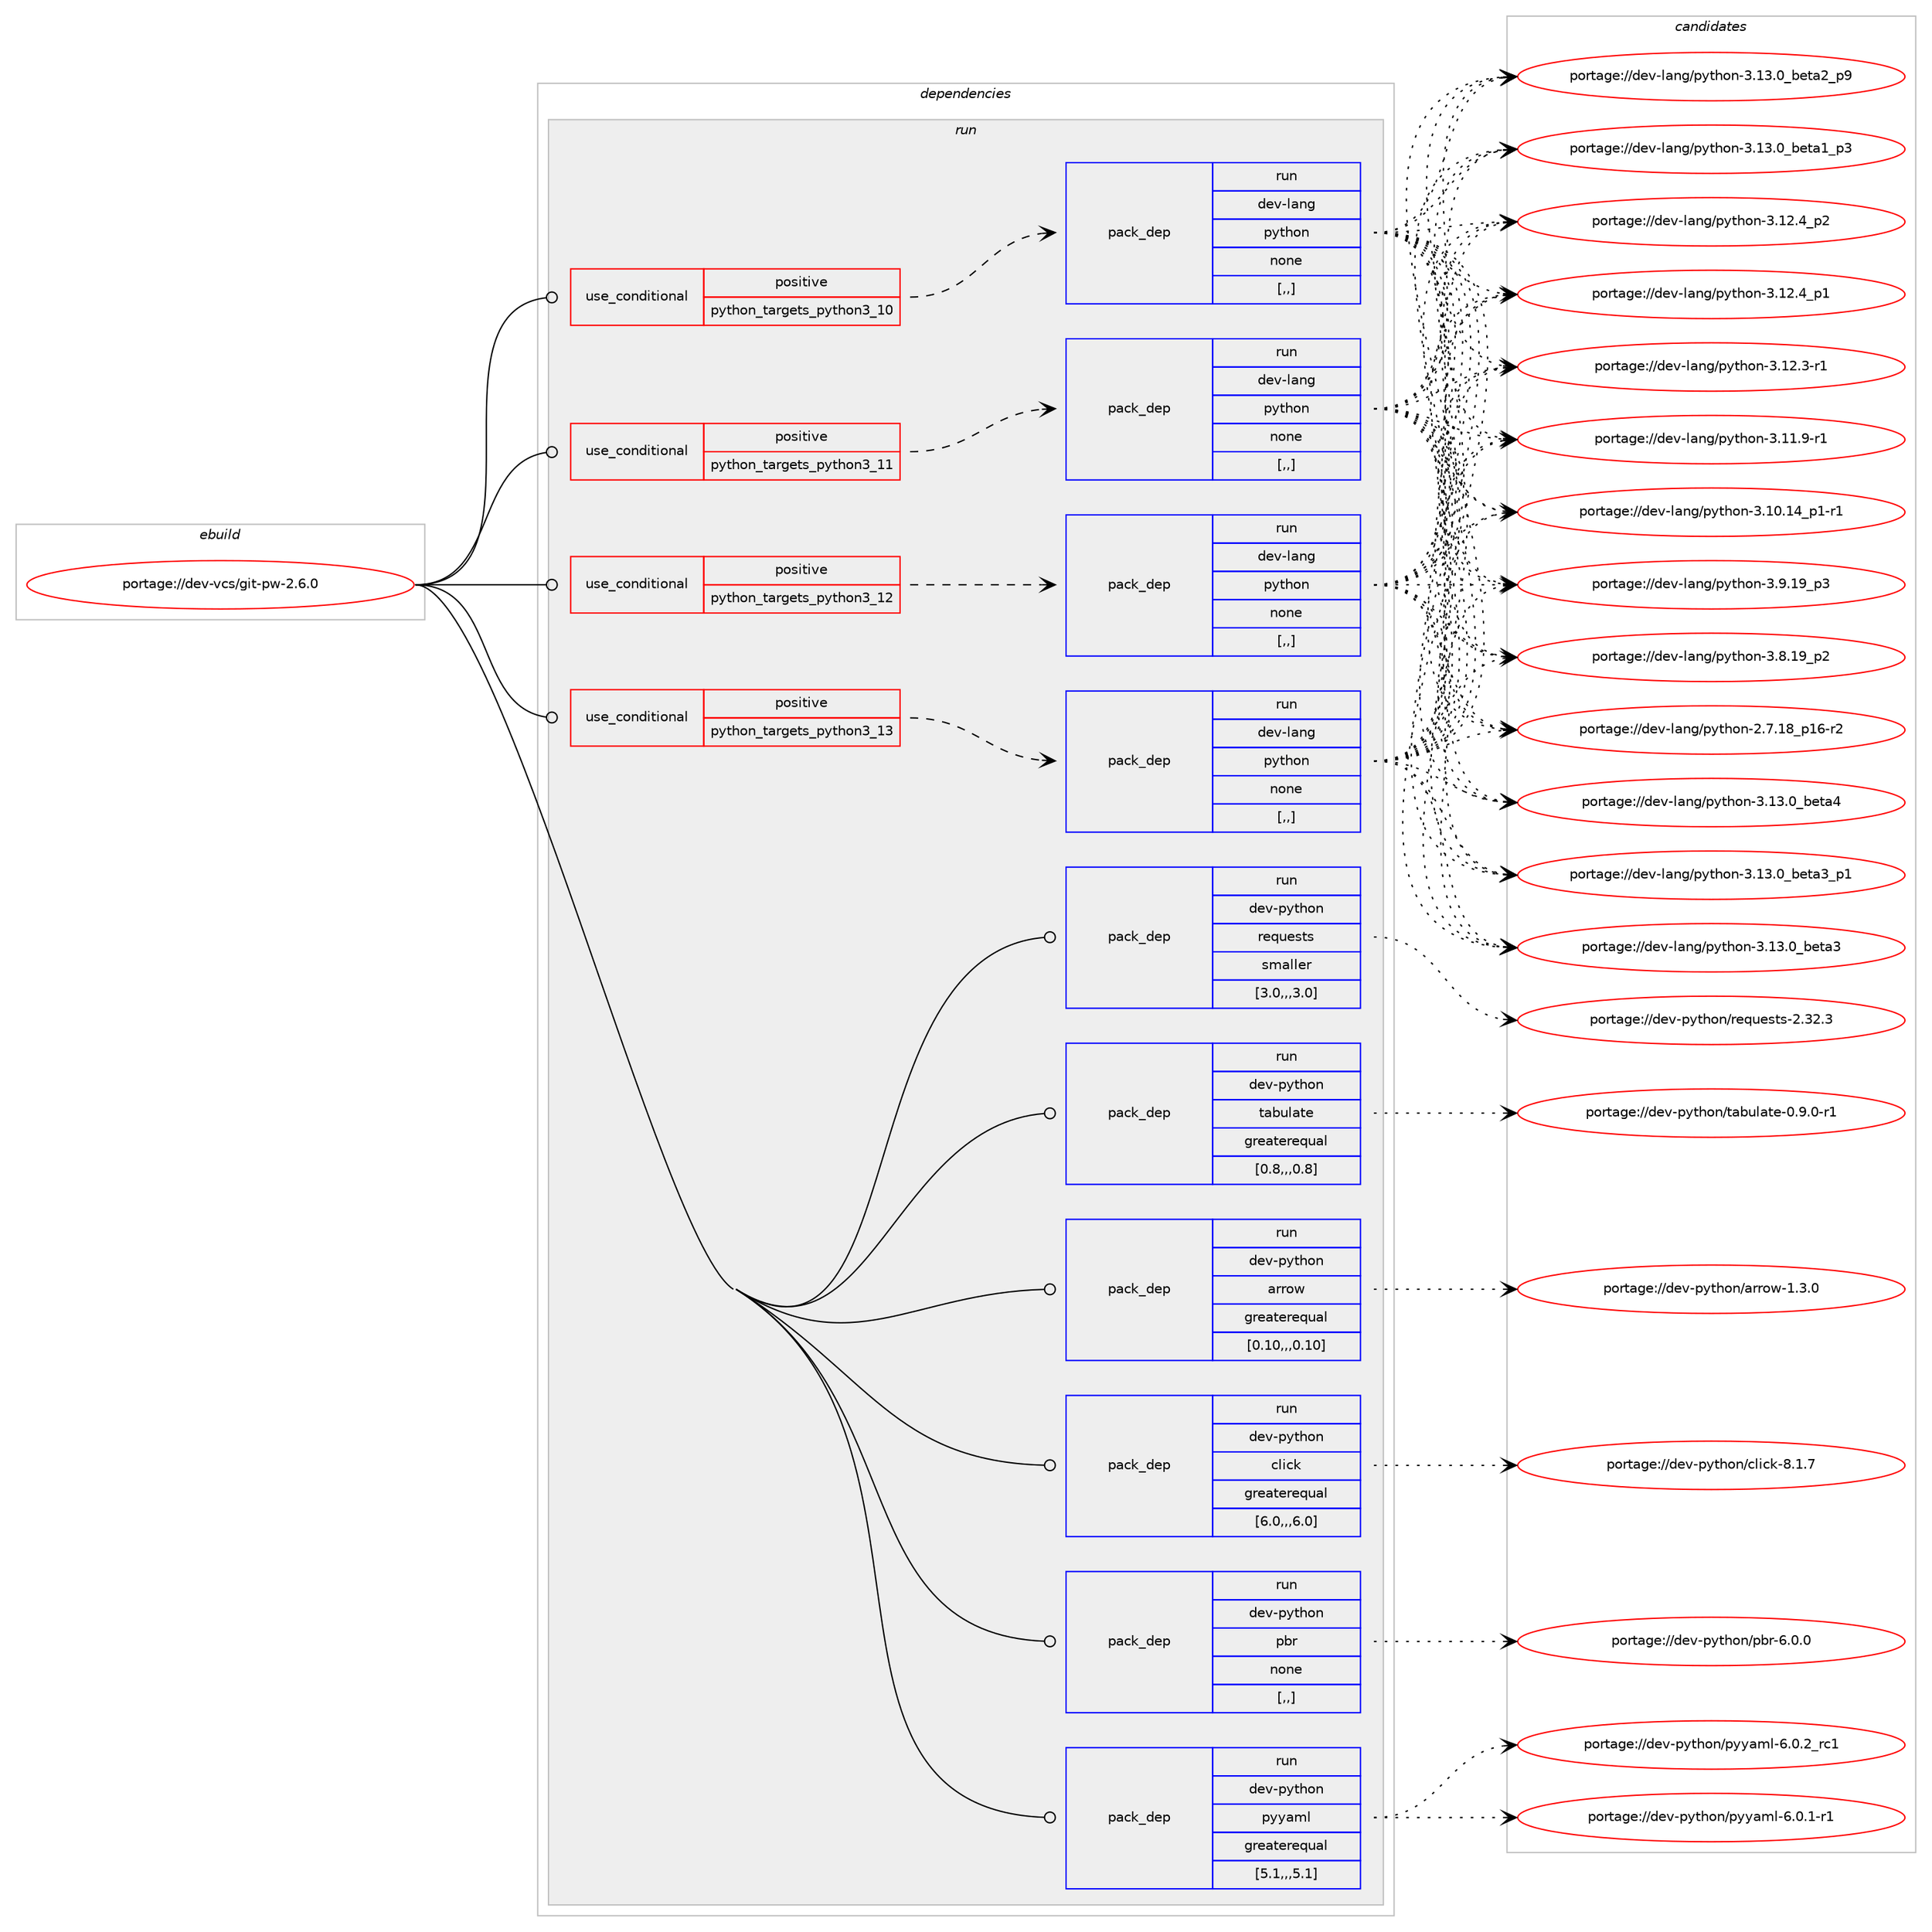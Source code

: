 digraph prolog {

# *************
# Graph options
# *************

newrank=true;
concentrate=true;
compound=true;
graph [rankdir=LR,fontname=Helvetica,fontsize=10,ranksep=1.5];#, ranksep=2.5, nodesep=0.2];
edge  [arrowhead=vee];
node  [fontname=Helvetica,fontsize=10];

# **********
# The ebuild
# **********

subgraph cluster_leftcol {
color=gray;
label=<<i>ebuild</i>>;
id [label="portage://dev-vcs/git-pw-2.6.0", color=red, width=4, href="../dev-vcs/git-pw-2.6.0.svg"];
}

# ****************
# The dependencies
# ****************

subgraph cluster_midcol {
color=gray;
label=<<i>dependencies</i>>;
subgraph cluster_compile {
fillcolor="#eeeeee";
style=filled;
label=<<i>compile</i>>;
}
subgraph cluster_compileandrun {
fillcolor="#eeeeee";
style=filled;
label=<<i>compile and run</i>>;
}
subgraph cluster_run {
fillcolor="#eeeeee";
style=filled;
label=<<i>run</i>>;
subgraph cond62519 {
dependency222319 [label=<<TABLE BORDER="0" CELLBORDER="1" CELLSPACING="0" CELLPADDING="4"><TR><TD ROWSPAN="3" CELLPADDING="10">use_conditional</TD></TR><TR><TD>positive</TD></TR><TR><TD>python_targets_python3_10</TD></TR></TABLE>>, shape=none, color=red];
subgraph pack158337 {
dependency222320 [label=<<TABLE BORDER="0" CELLBORDER="1" CELLSPACING="0" CELLPADDING="4" WIDTH="220"><TR><TD ROWSPAN="6" CELLPADDING="30">pack_dep</TD></TR><TR><TD WIDTH="110">run</TD></TR><TR><TD>dev-lang</TD></TR><TR><TD>python</TD></TR><TR><TD>none</TD></TR><TR><TD>[,,]</TD></TR></TABLE>>, shape=none, color=blue];
}
dependency222319:e -> dependency222320:w [weight=20,style="dashed",arrowhead="vee"];
}
id:e -> dependency222319:w [weight=20,style="solid",arrowhead="odot"];
subgraph cond62520 {
dependency222321 [label=<<TABLE BORDER="0" CELLBORDER="1" CELLSPACING="0" CELLPADDING="4"><TR><TD ROWSPAN="3" CELLPADDING="10">use_conditional</TD></TR><TR><TD>positive</TD></TR><TR><TD>python_targets_python3_11</TD></TR></TABLE>>, shape=none, color=red];
subgraph pack158338 {
dependency222322 [label=<<TABLE BORDER="0" CELLBORDER="1" CELLSPACING="0" CELLPADDING="4" WIDTH="220"><TR><TD ROWSPAN="6" CELLPADDING="30">pack_dep</TD></TR><TR><TD WIDTH="110">run</TD></TR><TR><TD>dev-lang</TD></TR><TR><TD>python</TD></TR><TR><TD>none</TD></TR><TR><TD>[,,]</TD></TR></TABLE>>, shape=none, color=blue];
}
dependency222321:e -> dependency222322:w [weight=20,style="dashed",arrowhead="vee"];
}
id:e -> dependency222321:w [weight=20,style="solid",arrowhead="odot"];
subgraph cond62521 {
dependency222323 [label=<<TABLE BORDER="0" CELLBORDER="1" CELLSPACING="0" CELLPADDING="4"><TR><TD ROWSPAN="3" CELLPADDING="10">use_conditional</TD></TR><TR><TD>positive</TD></TR><TR><TD>python_targets_python3_12</TD></TR></TABLE>>, shape=none, color=red];
subgraph pack158339 {
dependency222324 [label=<<TABLE BORDER="0" CELLBORDER="1" CELLSPACING="0" CELLPADDING="4" WIDTH="220"><TR><TD ROWSPAN="6" CELLPADDING="30">pack_dep</TD></TR><TR><TD WIDTH="110">run</TD></TR><TR><TD>dev-lang</TD></TR><TR><TD>python</TD></TR><TR><TD>none</TD></TR><TR><TD>[,,]</TD></TR></TABLE>>, shape=none, color=blue];
}
dependency222323:e -> dependency222324:w [weight=20,style="dashed",arrowhead="vee"];
}
id:e -> dependency222323:w [weight=20,style="solid",arrowhead="odot"];
subgraph cond62522 {
dependency222325 [label=<<TABLE BORDER="0" CELLBORDER="1" CELLSPACING="0" CELLPADDING="4"><TR><TD ROWSPAN="3" CELLPADDING="10">use_conditional</TD></TR><TR><TD>positive</TD></TR><TR><TD>python_targets_python3_13</TD></TR></TABLE>>, shape=none, color=red];
subgraph pack158340 {
dependency222326 [label=<<TABLE BORDER="0" CELLBORDER="1" CELLSPACING="0" CELLPADDING="4" WIDTH="220"><TR><TD ROWSPAN="6" CELLPADDING="30">pack_dep</TD></TR><TR><TD WIDTH="110">run</TD></TR><TR><TD>dev-lang</TD></TR><TR><TD>python</TD></TR><TR><TD>none</TD></TR><TR><TD>[,,]</TD></TR></TABLE>>, shape=none, color=blue];
}
dependency222325:e -> dependency222326:w [weight=20,style="dashed",arrowhead="vee"];
}
id:e -> dependency222325:w [weight=20,style="solid",arrowhead="odot"];
subgraph pack158341 {
dependency222327 [label=<<TABLE BORDER="0" CELLBORDER="1" CELLSPACING="0" CELLPADDING="4" WIDTH="220"><TR><TD ROWSPAN="6" CELLPADDING="30">pack_dep</TD></TR><TR><TD WIDTH="110">run</TD></TR><TR><TD>dev-python</TD></TR><TR><TD>arrow</TD></TR><TR><TD>greaterequal</TD></TR><TR><TD>[0.10,,,0.10]</TD></TR></TABLE>>, shape=none, color=blue];
}
id:e -> dependency222327:w [weight=20,style="solid",arrowhead="odot"];
subgraph pack158342 {
dependency222328 [label=<<TABLE BORDER="0" CELLBORDER="1" CELLSPACING="0" CELLPADDING="4" WIDTH="220"><TR><TD ROWSPAN="6" CELLPADDING="30">pack_dep</TD></TR><TR><TD WIDTH="110">run</TD></TR><TR><TD>dev-python</TD></TR><TR><TD>click</TD></TR><TR><TD>greaterequal</TD></TR><TR><TD>[6.0,,,6.0]</TD></TR></TABLE>>, shape=none, color=blue];
}
id:e -> dependency222328:w [weight=20,style="solid",arrowhead="odot"];
subgraph pack158343 {
dependency222329 [label=<<TABLE BORDER="0" CELLBORDER="1" CELLSPACING="0" CELLPADDING="4" WIDTH="220"><TR><TD ROWSPAN="6" CELLPADDING="30">pack_dep</TD></TR><TR><TD WIDTH="110">run</TD></TR><TR><TD>dev-python</TD></TR><TR><TD>pbr</TD></TR><TR><TD>none</TD></TR><TR><TD>[,,]</TD></TR></TABLE>>, shape=none, color=blue];
}
id:e -> dependency222329:w [weight=20,style="solid",arrowhead="odot"];
subgraph pack158344 {
dependency222330 [label=<<TABLE BORDER="0" CELLBORDER="1" CELLSPACING="0" CELLPADDING="4" WIDTH="220"><TR><TD ROWSPAN="6" CELLPADDING="30">pack_dep</TD></TR><TR><TD WIDTH="110">run</TD></TR><TR><TD>dev-python</TD></TR><TR><TD>pyyaml</TD></TR><TR><TD>greaterequal</TD></TR><TR><TD>[5.1,,,5.1]</TD></TR></TABLE>>, shape=none, color=blue];
}
id:e -> dependency222330:w [weight=20,style="solid",arrowhead="odot"];
subgraph pack158345 {
dependency222331 [label=<<TABLE BORDER="0" CELLBORDER="1" CELLSPACING="0" CELLPADDING="4" WIDTH="220"><TR><TD ROWSPAN="6" CELLPADDING="30">pack_dep</TD></TR><TR><TD WIDTH="110">run</TD></TR><TR><TD>dev-python</TD></TR><TR><TD>requests</TD></TR><TR><TD>smaller</TD></TR><TR><TD>[3.0,,,3.0]</TD></TR></TABLE>>, shape=none, color=blue];
}
id:e -> dependency222331:w [weight=20,style="solid",arrowhead="odot"];
subgraph pack158346 {
dependency222332 [label=<<TABLE BORDER="0" CELLBORDER="1" CELLSPACING="0" CELLPADDING="4" WIDTH="220"><TR><TD ROWSPAN="6" CELLPADDING="30">pack_dep</TD></TR><TR><TD WIDTH="110">run</TD></TR><TR><TD>dev-python</TD></TR><TR><TD>tabulate</TD></TR><TR><TD>greaterequal</TD></TR><TR><TD>[0.8,,,0.8]</TD></TR></TABLE>>, shape=none, color=blue];
}
id:e -> dependency222332:w [weight=20,style="solid",arrowhead="odot"];
}
}

# **************
# The candidates
# **************

subgraph cluster_choices {
rank=same;
color=gray;
label=<<i>candidates</i>>;

subgraph choice158337 {
color=black;
nodesep=1;
choice1001011184510897110103471121211161041111104551464951464895981011169752 [label="portage://dev-lang/python-3.13.0_beta4", color=red, width=4,href="../dev-lang/python-3.13.0_beta4.svg"];
choice10010111845108971101034711212111610411111045514649514648959810111697519511249 [label="portage://dev-lang/python-3.13.0_beta3_p1", color=red, width=4,href="../dev-lang/python-3.13.0_beta3_p1.svg"];
choice1001011184510897110103471121211161041111104551464951464895981011169751 [label="portage://dev-lang/python-3.13.0_beta3", color=red, width=4,href="../dev-lang/python-3.13.0_beta3.svg"];
choice10010111845108971101034711212111610411111045514649514648959810111697509511257 [label="portage://dev-lang/python-3.13.0_beta2_p9", color=red, width=4,href="../dev-lang/python-3.13.0_beta2_p9.svg"];
choice10010111845108971101034711212111610411111045514649514648959810111697499511251 [label="portage://dev-lang/python-3.13.0_beta1_p3", color=red, width=4,href="../dev-lang/python-3.13.0_beta1_p3.svg"];
choice100101118451089711010347112121116104111110455146495046529511250 [label="portage://dev-lang/python-3.12.4_p2", color=red, width=4,href="../dev-lang/python-3.12.4_p2.svg"];
choice100101118451089711010347112121116104111110455146495046529511249 [label="portage://dev-lang/python-3.12.4_p1", color=red, width=4,href="../dev-lang/python-3.12.4_p1.svg"];
choice100101118451089711010347112121116104111110455146495046514511449 [label="portage://dev-lang/python-3.12.3-r1", color=red, width=4,href="../dev-lang/python-3.12.3-r1.svg"];
choice100101118451089711010347112121116104111110455146494946574511449 [label="portage://dev-lang/python-3.11.9-r1", color=red, width=4,href="../dev-lang/python-3.11.9-r1.svg"];
choice100101118451089711010347112121116104111110455146494846495295112494511449 [label="portage://dev-lang/python-3.10.14_p1-r1", color=red, width=4,href="../dev-lang/python-3.10.14_p1-r1.svg"];
choice100101118451089711010347112121116104111110455146574649579511251 [label="portage://dev-lang/python-3.9.19_p3", color=red, width=4,href="../dev-lang/python-3.9.19_p3.svg"];
choice100101118451089711010347112121116104111110455146564649579511250 [label="portage://dev-lang/python-3.8.19_p2", color=red, width=4,href="../dev-lang/python-3.8.19_p2.svg"];
choice100101118451089711010347112121116104111110455046554649569511249544511450 [label="portage://dev-lang/python-2.7.18_p16-r2", color=red, width=4,href="../dev-lang/python-2.7.18_p16-r2.svg"];
dependency222320:e -> choice1001011184510897110103471121211161041111104551464951464895981011169752:w [style=dotted,weight="100"];
dependency222320:e -> choice10010111845108971101034711212111610411111045514649514648959810111697519511249:w [style=dotted,weight="100"];
dependency222320:e -> choice1001011184510897110103471121211161041111104551464951464895981011169751:w [style=dotted,weight="100"];
dependency222320:e -> choice10010111845108971101034711212111610411111045514649514648959810111697509511257:w [style=dotted,weight="100"];
dependency222320:e -> choice10010111845108971101034711212111610411111045514649514648959810111697499511251:w [style=dotted,weight="100"];
dependency222320:e -> choice100101118451089711010347112121116104111110455146495046529511250:w [style=dotted,weight="100"];
dependency222320:e -> choice100101118451089711010347112121116104111110455146495046529511249:w [style=dotted,weight="100"];
dependency222320:e -> choice100101118451089711010347112121116104111110455146495046514511449:w [style=dotted,weight="100"];
dependency222320:e -> choice100101118451089711010347112121116104111110455146494946574511449:w [style=dotted,weight="100"];
dependency222320:e -> choice100101118451089711010347112121116104111110455146494846495295112494511449:w [style=dotted,weight="100"];
dependency222320:e -> choice100101118451089711010347112121116104111110455146574649579511251:w [style=dotted,weight="100"];
dependency222320:e -> choice100101118451089711010347112121116104111110455146564649579511250:w [style=dotted,weight="100"];
dependency222320:e -> choice100101118451089711010347112121116104111110455046554649569511249544511450:w [style=dotted,weight="100"];
}
subgraph choice158338 {
color=black;
nodesep=1;
choice1001011184510897110103471121211161041111104551464951464895981011169752 [label="portage://dev-lang/python-3.13.0_beta4", color=red, width=4,href="../dev-lang/python-3.13.0_beta4.svg"];
choice10010111845108971101034711212111610411111045514649514648959810111697519511249 [label="portage://dev-lang/python-3.13.0_beta3_p1", color=red, width=4,href="../dev-lang/python-3.13.0_beta3_p1.svg"];
choice1001011184510897110103471121211161041111104551464951464895981011169751 [label="portage://dev-lang/python-3.13.0_beta3", color=red, width=4,href="../dev-lang/python-3.13.0_beta3.svg"];
choice10010111845108971101034711212111610411111045514649514648959810111697509511257 [label="portage://dev-lang/python-3.13.0_beta2_p9", color=red, width=4,href="../dev-lang/python-3.13.0_beta2_p9.svg"];
choice10010111845108971101034711212111610411111045514649514648959810111697499511251 [label="portage://dev-lang/python-3.13.0_beta1_p3", color=red, width=4,href="../dev-lang/python-3.13.0_beta1_p3.svg"];
choice100101118451089711010347112121116104111110455146495046529511250 [label="portage://dev-lang/python-3.12.4_p2", color=red, width=4,href="../dev-lang/python-3.12.4_p2.svg"];
choice100101118451089711010347112121116104111110455146495046529511249 [label="portage://dev-lang/python-3.12.4_p1", color=red, width=4,href="../dev-lang/python-3.12.4_p1.svg"];
choice100101118451089711010347112121116104111110455146495046514511449 [label="portage://dev-lang/python-3.12.3-r1", color=red, width=4,href="../dev-lang/python-3.12.3-r1.svg"];
choice100101118451089711010347112121116104111110455146494946574511449 [label="portage://dev-lang/python-3.11.9-r1", color=red, width=4,href="../dev-lang/python-3.11.9-r1.svg"];
choice100101118451089711010347112121116104111110455146494846495295112494511449 [label="portage://dev-lang/python-3.10.14_p1-r1", color=red, width=4,href="../dev-lang/python-3.10.14_p1-r1.svg"];
choice100101118451089711010347112121116104111110455146574649579511251 [label="portage://dev-lang/python-3.9.19_p3", color=red, width=4,href="../dev-lang/python-3.9.19_p3.svg"];
choice100101118451089711010347112121116104111110455146564649579511250 [label="portage://dev-lang/python-3.8.19_p2", color=red, width=4,href="../dev-lang/python-3.8.19_p2.svg"];
choice100101118451089711010347112121116104111110455046554649569511249544511450 [label="portage://dev-lang/python-2.7.18_p16-r2", color=red, width=4,href="../dev-lang/python-2.7.18_p16-r2.svg"];
dependency222322:e -> choice1001011184510897110103471121211161041111104551464951464895981011169752:w [style=dotted,weight="100"];
dependency222322:e -> choice10010111845108971101034711212111610411111045514649514648959810111697519511249:w [style=dotted,weight="100"];
dependency222322:e -> choice1001011184510897110103471121211161041111104551464951464895981011169751:w [style=dotted,weight="100"];
dependency222322:e -> choice10010111845108971101034711212111610411111045514649514648959810111697509511257:w [style=dotted,weight="100"];
dependency222322:e -> choice10010111845108971101034711212111610411111045514649514648959810111697499511251:w [style=dotted,weight="100"];
dependency222322:e -> choice100101118451089711010347112121116104111110455146495046529511250:w [style=dotted,weight="100"];
dependency222322:e -> choice100101118451089711010347112121116104111110455146495046529511249:w [style=dotted,weight="100"];
dependency222322:e -> choice100101118451089711010347112121116104111110455146495046514511449:w [style=dotted,weight="100"];
dependency222322:e -> choice100101118451089711010347112121116104111110455146494946574511449:w [style=dotted,weight="100"];
dependency222322:e -> choice100101118451089711010347112121116104111110455146494846495295112494511449:w [style=dotted,weight="100"];
dependency222322:e -> choice100101118451089711010347112121116104111110455146574649579511251:w [style=dotted,weight="100"];
dependency222322:e -> choice100101118451089711010347112121116104111110455146564649579511250:w [style=dotted,weight="100"];
dependency222322:e -> choice100101118451089711010347112121116104111110455046554649569511249544511450:w [style=dotted,weight="100"];
}
subgraph choice158339 {
color=black;
nodesep=1;
choice1001011184510897110103471121211161041111104551464951464895981011169752 [label="portage://dev-lang/python-3.13.0_beta4", color=red, width=4,href="../dev-lang/python-3.13.0_beta4.svg"];
choice10010111845108971101034711212111610411111045514649514648959810111697519511249 [label="portage://dev-lang/python-3.13.0_beta3_p1", color=red, width=4,href="../dev-lang/python-3.13.0_beta3_p1.svg"];
choice1001011184510897110103471121211161041111104551464951464895981011169751 [label="portage://dev-lang/python-3.13.0_beta3", color=red, width=4,href="../dev-lang/python-3.13.0_beta3.svg"];
choice10010111845108971101034711212111610411111045514649514648959810111697509511257 [label="portage://dev-lang/python-3.13.0_beta2_p9", color=red, width=4,href="../dev-lang/python-3.13.0_beta2_p9.svg"];
choice10010111845108971101034711212111610411111045514649514648959810111697499511251 [label="portage://dev-lang/python-3.13.0_beta1_p3", color=red, width=4,href="../dev-lang/python-3.13.0_beta1_p3.svg"];
choice100101118451089711010347112121116104111110455146495046529511250 [label="portage://dev-lang/python-3.12.4_p2", color=red, width=4,href="../dev-lang/python-3.12.4_p2.svg"];
choice100101118451089711010347112121116104111110455146495046529511249 [label="portage://dev-lang/python-3.12.4_p1", color=red, width=4,href="../dev-lang/python-3.12.4_p1.svg"];
choice100101118451089711010347112121116104111110455146495046514511449 [label="portage://dev-lang/python-3.12.3-r1", color=red, width=4,href="../dev-lang/python-3.12.3-r1.svg"];
choice100101118451089711010347112121116104111110455146494946574511449 [label="portage://dev-lang/python-3.11.9-r1", color=red, width=4,href="../dev-lang/python-3.11.9-r1.svg"];
choice100101118451089711010347112121116104111110455146494846495295112494511449 [label="portage://dev-lang/python-3.10.14_p1-r1", color=red, width=4,href="../dev-lang/python-3.10.14_p1-r1.svg"];
choice100101118451089711010347112121116104111110455146574649579511251 [label="portage://dev-lang/python-3.9.19_p3", color=red, width=4,href="../dev-lang/python-3.9.19_p3.svg"];
choice100101118451089711010347112121116104111110455146564649579511250 [label="portage://dev-lang/python-3.8.19_p2", color=red, width=4,href="../dev-lang/python-3.8.19_p2.svg"];
choice100101118451089711010347112121116104111110455046554649569511249544511450 [label="portage://dev-lang/python-2.7.18_p16-r2", color=red, width=4,href="../dev-lang/python-2.7.18_p16-r2.svg"];
dependency222324:e -> choice1001011184510897110103471121211161041111104551464951464895981011169752:w [style=dotted,weight="100"];
dependency222324:e -> choice10010111845108971101034711212111610411111045514649514648959810111697519511249:w [style=dotted,weight="100"];
dependency222324:e -> choice1001011184510897110103471121211161041111104551464951464895981011169751:w [style=dotted,weight="100"];
dependency222324:e -> choice10010111845108971101034711212111610411111045514649514648959810111697509511257:w [style=dotted,weight="100"];
dependency222324:e -> choice10010111845108971101034711212111610411111045514649514648959810111697499511251:w [style=dotted,weight="100"];
dependency222324:e -> choice100101118451089711010347112121116104111110455146495046529511250:w [style=dotted,weight="100"];
dependency222324:e -> choice100101118451089711010347112121116104111110455146495046529511249:w [style=dotted,weight="100"];
dependency222324:e -> choice100101118451089711010347112121116104111110455146495046514511449:w [style=dotted,weight="100"];
dependency222324:e -> choice100101118451089711010347112121116104111110455146494946574511449:w [style=dotted,weight="100"];
dependency222324:e -> choice100101118451089711010347112121116104111110455146494846495295112494511449:w [style=dotted,weight="100"];
dependency222324:e -> choice100101118451089711010347112121116104111110455146574649579511251:w [style=dotted,weight="100"];
dependency222324:e -> choice100101118451089711010347112121116104111110455146564649579511250:w [style=dotted,weight="100"];
dependency222324:e -> choice100101118451089711010347112121116104111110455046554649569511249544511450:w [style=dotted,weight="100"];
}
subgraph choice158340 {
color=black;
nodesep=1;
choice1001011184510897110103471121211161041111104551464951464895981011169752 [label="portage://dev-lang/python-3.13.0_beta4", color=red, width=4,href="../dev-lang/python-3.13.0_beta4.svg"];
choice10010111845108971101034711212111610411111045514649514648959810111697519511249 [label="portage://dev-lang/python-3.13.0_beta3_p1", color=red, width=4,href="../dev-lang/python-3.13.0_beta3_p1.svg"];
choice1001011184510897110103471121211161041111104551464951464895981011169751 [label="portage://dev-lang/python-3.13.0_beta3", color=red, width=4,href="../dev-lang/python-3.13.0_beta3.svg"];
choice10010111845108971101034711212111610411111045514649514648959810111697509511257 [label="portage://dev-lang/python-3.13.0_beta2_p9", color=red, width=4,href="../dev-lang/python-3.13.0_beta2_p9.svg"];
choice10010111845108971101034711212111610411111045514649514648959810111697499511251 [label="portage://dev-lang/python-3.13.0_beta1_p3", color=red, width=4,href="../dev-lang/python-3.13.0_beta1_p3.svg"];
choice100101118451089711010347112121116104111110455146495046529511250 [label="portage://dev-lang/python-3.12.4_p2", color=red, width=4,href="../dev-lang/python-3.12.4_p2.svg"];
choice100101118451089711010347112121116104111110455146495046529511249 [label="portage://dev-lang/python-3.12.4_p1", color=red, width=4,href="../dev-lang/python-3.12.4_p1.svg"];
choice100101118451089711010347112121116104111110455146495046514511449 [label="portage://dev-lang/python-3.12.3-r1", color=red, width=4,href="../dev-lang/python-3.12.3-r1.svg"];
choice100101118451089711010347112121116104111110455146494946574511449 [label="portage://dev-lang/python-3.11.9-r1", color=red, width=4,href="../dev-lang/python-3.11.9-r1.svg"];
choice100101118451089711010347112121116104111110455146494846495295112494511449 [label="portage://dev-lang/python-3.10.14_p1-r1", color=red, width=4,href="../dev-lang/python-3.10.14_p1-r1.svg"];
choice100101118451089711010347112121116104111110455146574649579511251 [label="portage://dev-lang/python-3.9.19_p3", color=red, width=4,href="../dev-lang/python-3.9.19_p3.svg"];
choice100101118451089711010347112121116104111110455146564649579511250 [label="portage://dev-lang/python-3.8.19_p2", color=red, width=4,href="../dev-lang/python-3.8.19_p2.svg"];
choice100101118451089711010347112121116104111110455046554649569511249544511450 [label="portage://dev-lang/python-2.7.18_p16-r2", color=red, width=4,href="../dev-lang/python-2.7.18_p16-r2.svg"];
dependency222326:e -> choice1001011184510897110103471121211161041111104551464951464895981011169752:w [style=dotted,weight="100"];
dependency222326:e -> choice10010111845108971101034711212111610411111045514649514648959810111697519511249:w [style=dotted,weight="100"];
dependency222326:e -> choice1001011184510897110103471121211161041111104551464951464895981011169751:w [style=dotted,weight="100"];
dependency222326:e -> choice10010111845108971101034711212111610411111045514649514648959810111697509511257:w [style=dotted,weight="100"];
dependency222326:e -> choice10010111845108971101034711212111610411111045514649514648959810111697499511251:w [style=dotted,weight="100"];
dependency222326:e -> choice100101118451089711010347112121116104111110455146495046529511250:w [style=dotted,weight="100"];
dependency222326:e -> choice100101118451089711010347112121116104111110455146495046529511249:w [style=dotted,weight="100"];
dependency222326:e -> choice100101118451089711010347112121116104111110455146495046514511449:w [style=dotted,weight="100"];
dependency222326:e -> choice100101118451089711010347112121116104111110455146494946574511449:w [style=dotted,weight="100"];
dependency222326:e -> choice100101118451089711010347112121116104111110455146494846495295112494511449:w [style=dotted,weight="100"];
dependency222326:e -> choice100101118451089711010347112121116104111110455146574649579511251:w [style=dotted,weight="100"];
dependency222326:e -> choice100101118451089711010347112121116104111110455146564649579511250:w [style=dotted,weight="100"];
dependency222326:e -> choice100101118451089711010347112121116104111110455046554649569511249544511450:w [style=dotted,weight="100"];
}
subgraph choice158341 {
color=black;
nodesep=1;
choice100101118451121211161041111104797114114111119454946514648 [label="portage://dev-python/arrow-1.3.0", color=red, width=4,href="../dev-python/arrow-1.3.0.svg"];
dependency222327:e -> choice100101118451121211161041111104797114114111119454946514648:w [style=dotted,weight="100"];
}
subgraph choice158342 {
color=black;
nodesep=1;
choice10010111845112121116104111110479910810599107455646494655 [label="portage://dev-python/click-8.1.7", color=red, width=4,href="../dev-python/click-8.1.7.svg"];
dependency222328:e -> choice10010111845112121116104111110479910810599107455646494655:w [style=dotted,weight="100"];
}
subgraph choice158343 {
color=black;
nodesep=1;
choice100101118451121211161041111104711298114455446484648 [label="portage://dev-python/pbr-6.0.0", color=red, width=4,href="../dev-python/pbr-6.0.0.svg"];
dependency222329:e -> choice100101118451121211161041111104711298114455446484648:w [style=dotted,weight="100"];
}
subgraph choice158344 {
color=black;
nodesep=1;
choice100101118451121211161041111104711212112197109108455446484650951149949 [label="portage://dev-python/pyyaml-6.0.2_rc1", color=red, width=4,href="../dev-python/pyyaml-6.0.2_rc1.svg"];
choice1001011184511212111610411111047112121121971091084554464846494511449 [label="portage://dev-python/pyyaml-6.0.1-r1", color=red, width=4,href="../dev-python/pyyaml-6.0.1-r1.svg"];
dependency222330:e -> choice100101118451121211161041111104711212112197109108455446484650951149949:w [style=dotted,weight="100"];
dependency222330:e -> choice1001011184511212111610411111047112121121971091084554464846494511449:w [style=dotted,weight="100"];
}
subgraph choice158345 {
color=black;
nodesep=1;
choice100101118451121211161041111104711410111311710111511611545504651504651 [label="portage://dev-python/requests-2.32.3", color=red, width=4,href="../dev-python/requests-2.32.3.svg"];
dependency222331:e -> choice100101118451121211161041111104711410111311710111511611545504651504651:w [style=dotted,weight="100"];
}
subgraph choice158346 {
color=black;
nodesep=1;
choice10010111845112121116104111110471169798117108971161014548465746484511449 [label="portage://dev-python/tabulate-0.9.0-r1", color=red, width=4,href="../dev-python/tabulate-0.9.0-r1.svg"];
dependency222332:e -> choice10010111845112121116104111110471169798117108971161014548465746484511449:w [style=dotted,weight="100"];
}
}

}
